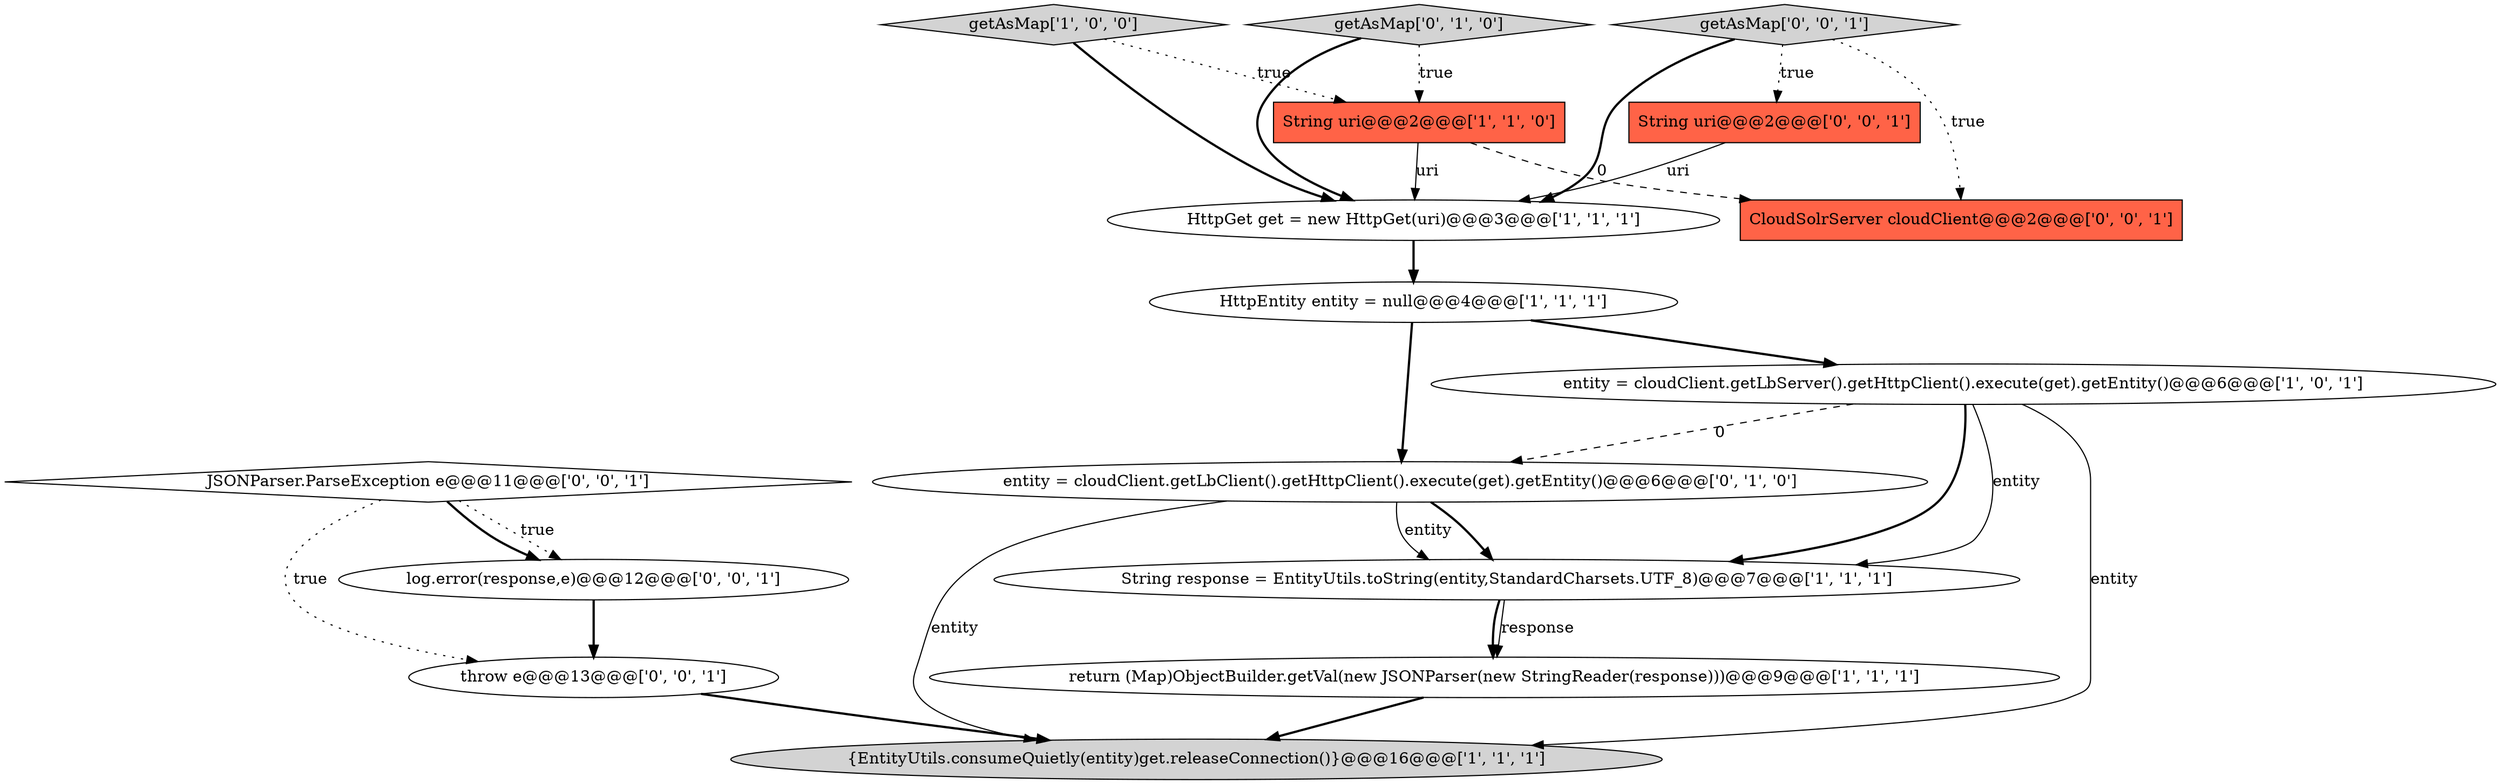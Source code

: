 digraph {
15 [style = filled, label = "JSONParser.ParseException e@@@11@@@['0', '0', '1']", fillcolor = white, shape = diamond image = "AAA0AAABBB3BBB"];
10 [style = filled, label = "throw e@@@13@@@['0', '0', '1']", fillcolor = white, shape = ellipse image = "AAA0AAABBB3BBB"];
14 [style = filled, label = "CloudSolrServer cloudClient@@@2@@@['0', '0', '1']", fillcolor = tomato, shape = box image = "AAA0AAABBB3BBB"];
11 [style = filled, label = "String uri@@@2@@@['0', '0', '1']", fillcolor = tomato, shape = box image = "AAA0AAABBB3BBB"];
1 [style = filled, label = "String response = EntityUtils.toString(entity,StandardCharsets.UTF_8)@@@7@@@['1', '1', '1']", fillcolor = white, shape = ellipse image = "AAA0AAABBB1BBB"];
7 [style = filled, label = "return (Map)ObjectBuilder.getVal(new JSONParser(new StringReader(response)))@@@9@@@['1', '1', '1']", fillcolor = white, shape = ellipse image = "AAA0AAABBB1BBB"];
9 [style = filled, label = "getAsMap['0', '1', '0']", fillcolor = lightgray, shape = diamond image = "AAA0AAABBB2BBB"];
12 [style = filled, label = "log.error(response,e)@@@12@@@['0', '0', '1']", fillcolor = white, shape = ellipse image = "AAA0AAABBB3BBB"];
0 [style = filled, label = "HttpGet get = new HttpGet(uri)@@@3@@@['1', '1', '1']", fillcolor = white, shape = ellipse image = "AAA0AAABBB1BBB"];
3 [style = filled, label = "getAsMap['1', '0', '0']", fillcolor = lightgray, shape = diamond image = "AAA0AAABBB1BBB"];
13 [style = filled, label = "getAsMap['0', '0', '1']", fillcolor = lightgray, shape = diamond image = "AAA0AAABBB3BBB"];
6 [style = filled, label = "entity = cloudClient.getLbServer().getHttpClient().execute(get).getEntity()@@@6@@@['1', '0', '1']", fillcolor = white, shape = ellipse image = "AAA0AAABBB1BBB"];
5 [style = filled, label = "HttpEntity entity = null@@@4@@@['1', '1', '1']", fillcolor = white, shape = ellipse image = "AAA0AAABBB1BBB"];
4 [style = filled, label = "{EntityUtils.consumeQuietly(entity)get.releaseConnection()}@@@16@@@['1', '1', '1']", fillcolor = lightgray, shape = ellipse image = "AAA0AAABBB1BBB"];
2 [style = filled, label = "String uri@@@2@@@['1', '1', '0']", fillcolor = tomato, shape = box image = "AAA0AAABBB1BBB"];
8 [style = filled, label = "entity = cloudClient.getLbClient().getHttpClient().execute(get).getEntity()@@@6@@@['0', '1', '0']", fillcolor = white, shape = ellipse image = "AAA1AAABBB2BBB"];
2->0 [style = solid, label="uri"];
11->0 [style = solid, label="uri"];
5->8 [style = bold, label=""];
8->4 [style = solid, label="entity"];
13->0 [style = bold, label=""];
15->12 [style = bold, label=""];
13->11 [style = dotted, label="true"];
6->4 [style = solid, label="entity"];
9->0 [style = bold, label=""];
9->2 [style = dotted, label="true"];
1->7 [style = solid, label="response"];
15->10 [style = dotted, label="true"];
8->1 [style = bold, label=""];
12->10 [style = bold, label=""];
8->1 [style = solid, label="entity"];
2->14 [style = dashed, label="0"];
7->4 [style = bold, label=""];
10->4 [style = bold, label=""];
6->1 [style = solid, label="entity"];
3->0 [style = bold, label=""];
3->2 [style = dotted, label="true"];
6->8 [style = dashed, label="0"];
1->7 [style = bold, label=""];
0->5 [style = bold, label=""];
13->14 [style = dotted, label="true"];
6->1 [style = bold, label=""];
5->6 [style = bold, label=""];
15->12 [style = dotted, label="true"];
}
